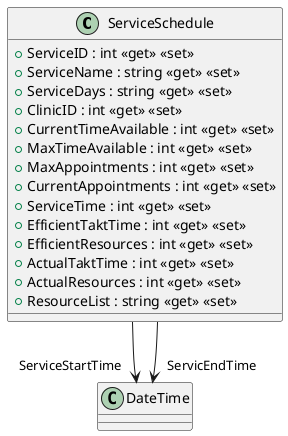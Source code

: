 @startuml
class ServiceSchedule {
    + ServiceID : int <<get>> <<set>>
    + ServiceName : string <<get>> <<set>>
    + ServiceDays : string <<get>> <<set>>
    + ClinicID : int <<get>> <<set>>
    + CurrentTimeAvailable : int <<get>> <<set>>
    + MaxTimeAvailable : int <<get>> <<set>>
    + MaxAppointments : int <<get>> <<set>>
    + CurrentAppointments : int <<get>> <<set>>
    + ServiceTime : int <<get>> <<set>>
    + EfficientTaktTime : int <<get>> <<set>>
    + EfficientResources : int <<get>> <<set>>
    + ActualTaktTime : int <<get>> <<set>>
    + ActualResources : int <<get>> <<set>>
    + ResourceList : string <<get>> <<set>>
}
ServiceSchedule --> "ServiceStartTime" DateTime
ServiceSchedule --> "ServicEndTime" DateTime
@enduml
